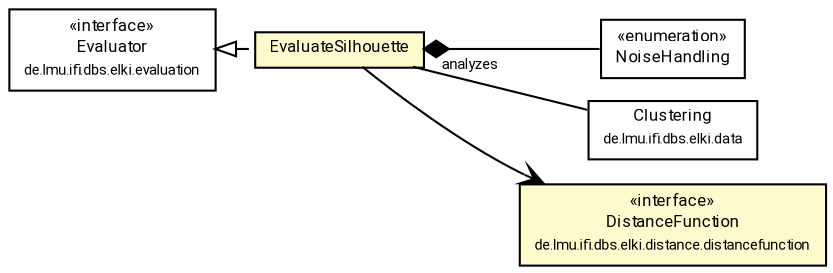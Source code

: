 #!/usr/local/bin/dot
#
# Class diagram 
# Generated by UMLGraph version R5_7_2-60-g0e99a6 (http://www.spinellis.gr/umlgraph/)
#

digraph G {
	graph [fontnames="svg"]
	edge [fontname="Roboto",fontsize=7,labelfontname="Roboto",labelfontsize=7,color="black"];
	node [fontname="Roboto",fontcolor="black",fontsize=8,shape=plaintext,margin=0,width=0,height=0];
	nodesep=0.15;
	ranksep=0.25;
	rankdir=LR;
	// de.lmu.ifi.dbs.elki.evaluation.clustering.internal.NoiseHandling
	c4012455 [label=<<table title="de.lmu.ifi.dbs.elki.evaluation.clustering.internal.NoiseHandling" border="0" cellborder="1" cellspacing="0" cellpadding="2" href="NoiseHandling.html" target="_parent">
		<tr><td><table border="0" cellspacing="0" cellpadding="1">
		<tr><td align="center" balign="center"> &#171;enumeration&#187; </td></tr>
		<tr><td align="center" balign="center"> <font face="Roboto">NoiseHandling</font> </td></tr>
		</table></td></tr>
		</table>>, URL="NoiseHandling.html"];
	// de.lmu.ifi.dbs.elki.evaluation.clustering.internal.EvaluateSilhouette<O>
	c4012458 [label=<<table title="de.lmu.ifi.dbs.elki.evaluation.clustering.internal.EvaluateSilhouette" border="0" cellborder="1" cellspacing="0" cellpadding="2" bgcolor="lemonChiffon" href="EvaluateSilhouette.html" target="_parent">
		<tr><td><table border="0" cellspacing="0" cellpadding="1">
		<tr><td align="center" balign="center"> <font face="Roboto">EvaluateSilhouette</font> </td></tr>
		</table></td></tr>
		</table>>, URL="EvaluateSilhouette.html"];
	// de.lmu.ifi.dbs.elki.data.Clustering<M extends de.lmu.ifi.dbs.elki.data.model.Model>
	c4012471 [label=<<table title="de.lmu.ifi.dbs.elki.data.Clustering" border="0" cellborder="1" cellspacing="0" cellpadding="2" href="../../../data/Clustering.html" target="_parent">
		<tr><td><table border="0" cellspacing="0" cellpadding="1">
		<tr><td align="center" balign="center"> <font face="Roboto">Clustering</font> </td></tr>
		<tr><td align="center" balign="center"> <font face="Roboto" point-size="7.0">de.lmu.ifi.dbs.elki.data</font> </td></tr>
		</table></td></tr>
		</table>>, URL="../../../data/Clustering.html"];
	// de.lmu.ifi.dbs.elki.distance.distancefunction.DistanceFunction<O>
	c4012997 [label=<<table title="de.lmu.ifi.dbs.elki.distance.distancefunction.DistanceFunction" border="0" cellborder="1" cellspacing="0" cellpadding="2" bgcolor="LemonChiffon" href="../../../distance/distancefunction/DistanceFunction.html" target="_parent">
		<tr><td><table border="0" cellspacing="0" cellpadding="1">
		<tr><td align="center" balign="center"> &#171;interface&#187; </td></tr>
		<tr><td align="center" balign="center"> <font face="Roboto">DistanceFunction</font> </td></tr>
		<tr><td align="center" balign="center"> <font face="Roboto" point-size="7.0">de.lmu.ifi.dbs.elki.distance.distancefunction</font> </td></tr>
		</table></td></tr>
		</table>>, URL="../../../distance/distancefunction/DistanceFunction.html"];
	// de.lmu.ifi.dbs.elki.evaluation.Evaluator
	c4013040 [label=<<table title="de.lmu.ifi.dbs.elki.evaluation.Evaluator" border="0" cellborder="1" cellspacing="0" cellpadding="2" href="../../Evaluator.html" target="_parent">
		<tr><td><table border="0" cellspacing="0" cellpadding="1">
		<tr><td align="center" balign="center"> &#171;interface&#187; </td></tr>
		<tr><td align="center" balign="center"> <font face="Roboto">Evaluator</font> </td></tr>
		<tr><td align="center" balign="center"> <font face="Roboto" point-size="7.0">de.lmu.ifi.dbs.elki.evaluation</font> </td></tr>
		</table></td></tr>
		</table>>, URL="../../Evaluator.html"];
	// de.lmu.ifi.dbs.elki.evaluation.clustering.internal.EvaluateSilhouette<O> implements de.lmu.ifi.dbs.elki.evaluation.Evaluator
	c4013040 -> c4012458 [arrowtail=empty,style=dashed,dir=back,weight=9];
	// de.lmu.ifi.dbs.elki.evaluation.clustering.internal.EvaluateSilhouette<O> composed de.lmu.ifi.dbs.elki.evaluation.clustering.internal.NoiseHandling
	c4012458 -> c4012455 [arrowhead=none,arrowtail=diamond,dir=back,weight=6];
	// de.lmu.ifi.dbs.elki.evaluation.clustering.internal.EvaluateSilhouette<O> assoc de.lmu.ifi.dbs.elki.data.Clustering<M extends de.lmu.ifi.dbs.elki.data.model.Model>
	c4012458 -> c4012471 [arrowhead=none,weight=2,label="analyzes"];
	// de.lmu.ifi.dbs.elki.evaluation.clustering.internal.EvaluateSilhouette<O> navassoc de.lmu.ifi.dbs.elki.distance.distancefunction.DistanceFunction<O>
	c4012458 -> c4012997 [arrowhead=open,weight=1];
}

